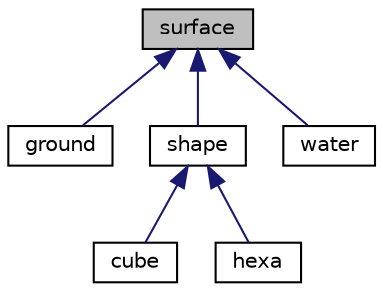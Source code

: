 digraph "surface"
{
  edge [fontname="Helvetica",fontsize="10",labelfontname="Helvetica",labelfontsize="10"];
  node [fontname="Helvetica",fontsize="10",shape=record];
  Node0 [label="surface",height=0.2,width=0.4,color="black", fillcolor="grey75", style="filled", fontcolor="black"];
  Node0 -> Node1 [dir="back",color="midnightblue",fontsize="10",style="solid",fontname="Helvetica"];
  Node1 [label="ground",height=0.2,width=0.4,color="black", fillcolor="white", style="filled",URL="$classground.html",tooltip="Modeluje pojęcie powierzchni dna. "];
  Node0 -> Node2 [dir="back",color="midnightblue",fontsize="10",style="solid",fontname="Helvetica"];
  Node2 [label="shape",height=0.2,width=0.4,color="black", fillcolor="white", style="filled",URL="$classshape.html",tooltip="Modeluje pojęcie kształtu. "];
  Node2 -> Node3 [dir="back",color="midnightblue",fontsize="10",style="solid",fontname="Helvetica"];
  Node3 [label="cube",height=0.2,width=0.4,color="black", fillcolor="white", style="filled",URL="$classcube.html",tooltip="Modeluje pojęcie prostopadłościanu. "];
  Node2 -> Node4 [dir="back",color="midnightblue",fontsize="10",style="solid",fontname="Helvetica"];
  Node4 [label="hexa",height=0.2,width=0.4,color="black", fillcolor="white", style="filled",URL="$classhexa.html",tooltip="Modeluje pojęcie graniastosłupa o podstawie sześciokąta. "];
  Node0 -> Node5 [dir="back",color="midnightblue",fontsize="10",style="solid",fontname="Helvetica"];
  Node5 [label="water",height=0.2,width=0.4,color="black", fillcolor="white", style="filled",URL="$classwater.html",tooltip="Modeluje pojęcie powierzchni wody. "];
}
